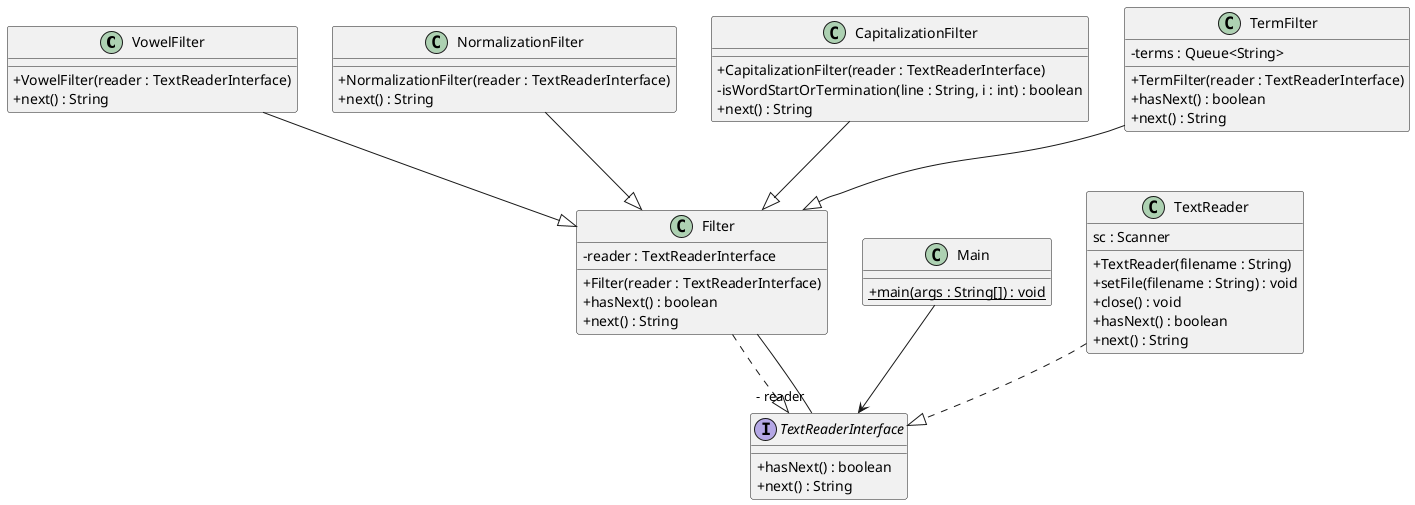 @startuml
skinparam classAttributeIconSize 0
class VowelFilter{
+ VowelFilter(reader : TextReaderInterface)
+ next() : String
}
VowelFilter --|> Filter
class Filter{
- reader : TextReaderInterface
+ Filter(reader : TextReaderInterface)
+ hasNext() : boolean
+ next() : String
}
Filter ..|> TextReaderInterface
class NormalizationFilter{
+ NormalizationFilter(reader : TextReaderInterface)
+ next() : String
}
NormalizationFilter --|> Filter
class CapitalizationFilter{
+ CapitalizationFilter(reader : TextReaderInterface)
- isWordStartOrTermination(line : String, i : int) : boolean
+ next() : String
}
CapitalizationFilter --|> Filter
class Main{
+ {static} main(args : String[]) : void
}
class TermFilter{
- terms : Queue<String>
+ TermFilter(reader : TextReaderInterface)
+ hasNext() : boolean
+ next() : String
}
TermFilter --|> Filter
class TextReader{
sc : Scanner
+ TextReader(filename : String)
+ setFile(filename : String) : void
+ close() : void
+ hasNext() : boolean
+ next() : String
}
TextReader ..|> TextReaderInterface
Filter--"- reader" TextReaderInterface
interface TextReaderInterface{
+ hasNext() : boolean
+ next() : String
}
Main --> TextReaderInterface
@enduml